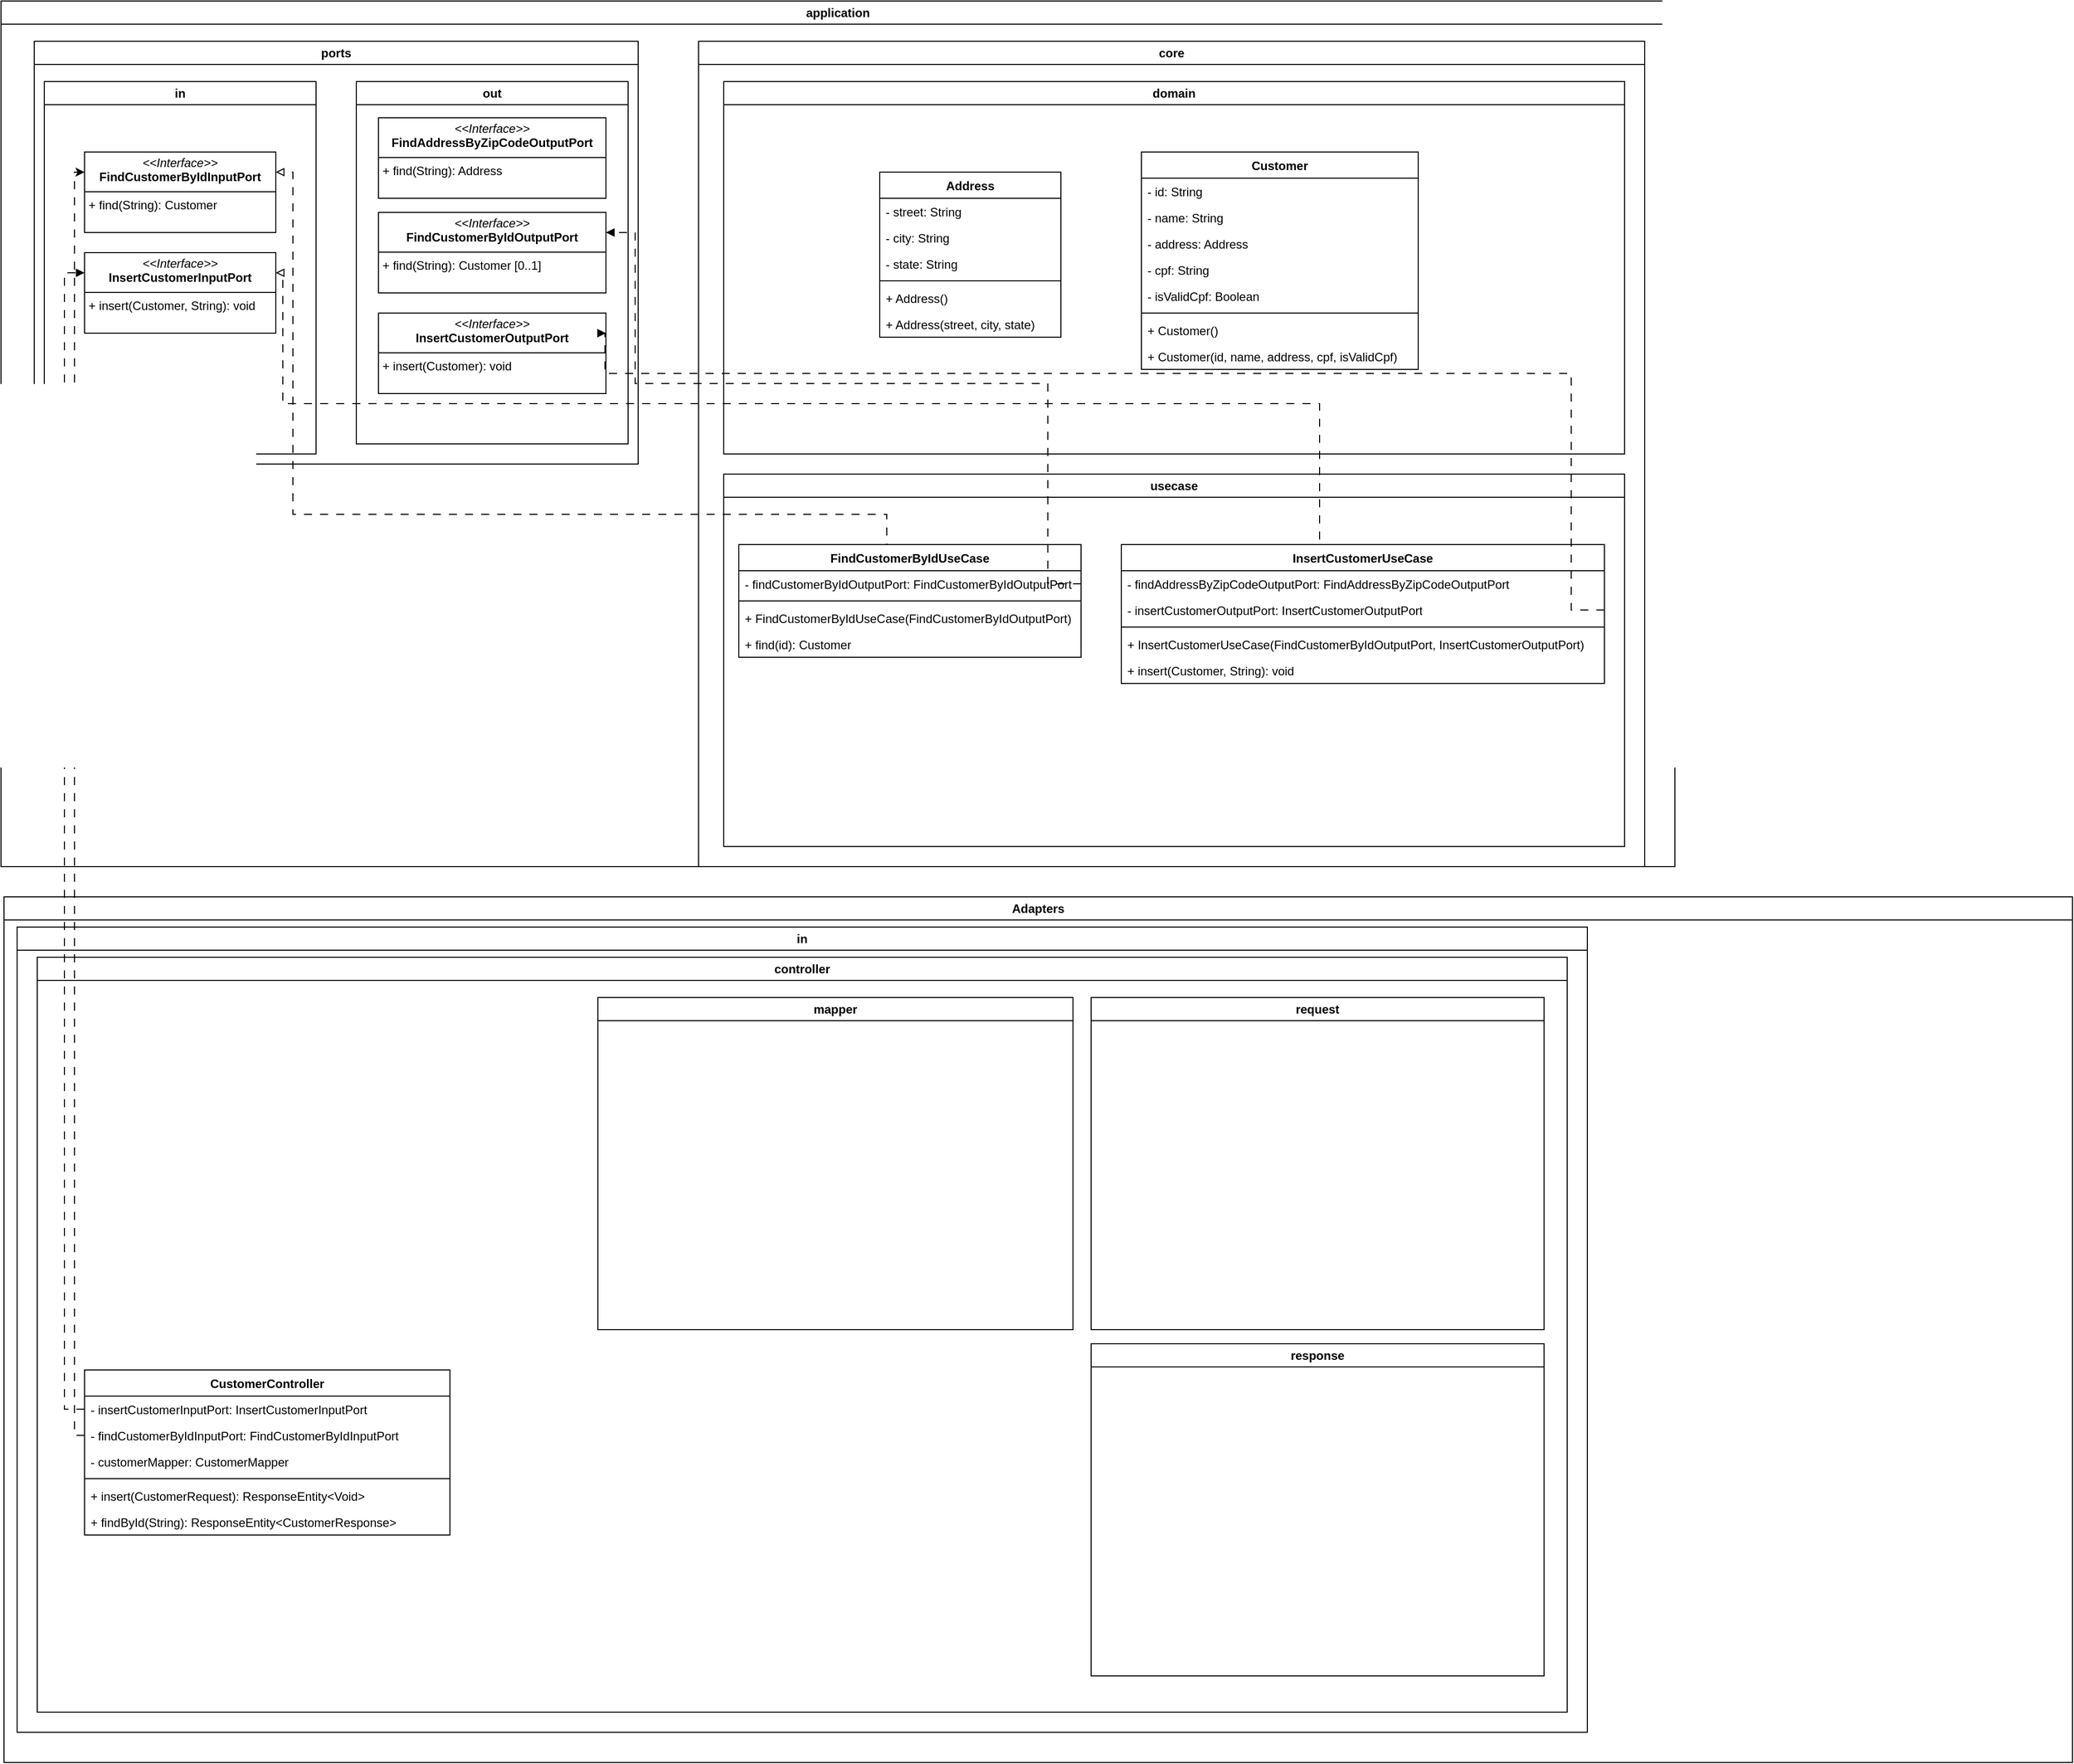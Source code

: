 <mxfile version="27.0.9">
  <diagram name="Página-1" id="tkxH-71jX27X0j2GtGau">
    <mxGraphModel dx="2911" dy="1320" grid="1" gridSize="10" guides="1" tooltips="1" connect="1" arrows="1" fold="1" page="1" pageScale="1" pageWidth="827" pageHeight="1169" math="0" shadow="0">
      <root>
        <mxCell id="0" />
        <mxCell id="1" parent="0" />
        <mxCell id="8OSt6DTMq_X4JTuBsynE-13" value="application" style="swimlane;whiteSpace=wrap;html=1;" vertex="1" parent="1">
          <mxGeometry x="-3" y="90" width="1663" height="860" as="geometry" />
        </mxCell>
        <mxCell id="8OSt6DTMq_X4JTuBsynE-14" value="ports" style="swimlane;whiteSpace=wrap;html=1;" vertex="1" parent="8OSt6DTMq_X4JTuBsynE-13">
          <mxGeometry x="33" y="40" width="600" height="420" as="geometry" />
        </mxCell>
        <mxCell id="8OSt6DTMq_X4JTuBsynE-17" value="in" style="swimlane;whiteSpace=wrap;html=1;" vertex="1" parent="8OSt6DTMq_X4JTuBsynE-14">
          <mxGeometry x="10" y="40" width="270" height="370" as="geometry" />
        </mxCell>
        <mxCell id="8OSt6DTMq_X4JTuBsynE-25" value="&lt;p style=&quot;margin:0px;margin-top:4px;text-align:center;&quot;&gt;&lt;i&gt;&amp;lt;&amp;lt;Interface&amp;gt;&amp;gt;&lt;/i&gt;&lt;br&gt;&lt;b&gt;InsertCustomerInputPort&lt;/b&gt;&lt;/p&gt;&lt;hr size=&quot;1&quot; style=&quot;border-style:solid;&quot;&gt;&lt;p style=&quot;margin:0px;margin-left:4px;&quot;&gt;+ insert(Customer, String): void&lt;br&gt;&lt;/p&gt;" style="verticalAlign=top;align=left;overflow=fill;html=1;whiteSpace=wrap;" vertex="1" parent="8OSt6DTMq_X4JTuBsynE-17">
          <mxGeometry x="40" y="170" width="190" height="80" as="geometry" />
        </mxCell>
        <mxCell id="8OSt6DTMq_X4JTuBsynE-32" value="&lt;p style=&quot;margin:0px;margin-top:4px;text-align:center;&quot;&gt;&lt;i&gt;&amp;lt;&amp;lt;Interface&amp;gt;&amp;gt;&lt;/i&gt;&lt;br&gt;&lt;b&gt;FindCustomerByIdInputPort&lt;/b&gt;&lt;/p&gt;&lt;hr size=&quot;1&quot; style=&quot;border-style:solid;&quot;&gt;&lt;p style=&quot;margin:0px;margin-left:4px;&quot;&gt;+ find(String): Customer&lt;br&gt;&lt;/p&gt;" style="verticalAlign=top;align=left;overflow=fill;html=1;whiteSpace=wrap;" vertex="1" parent="8OSt6DTMq_X4JTuBsynE-17">
          <mxGeometry x="40" y="70" width="190" height="80" as="geometry" />
        </mxCell>
        <mxCell id="8OSt6DTMq_X4JTuBsynE-22" value="out" style="swimlane;whiteSpace=wrap;html=1;" vertex="1" parent="8OSt6DTMq_X4JTuBsynE-14">
          <mxGeometry x="320" y="40" width="270" height="360" as="geometry" />
        </mxCell>
        <mxCell id="8OSt6DTMq_X4JTuBsynE-33" value="&lt;p style=&quot;margin:0px;margin-top:4px;text-align:center;&quot;&gt;&lt;i&gt;&amp;lt;&amp;lt;Interface&amp;gt;&amp;gt;&lt;/i&gt;&lt;br&gt;&lt;b&gt;FindAddressByZipCodeOutputPort&lt;/b&gt;&lt;/p&gt;&lt;hr size=&quot;1&quot; style=&quot;border-style:solid;&quot;&gt;&lt;p style=&quot;margin:0px;margin-left:4px;&quot;&gt;+ find(String): Address&lt;br&gt;&lt;/p&gt;" style="verticalAlign=top;align=left;overflow=fill;html=1;whiteSpace=wrap;" vertex="1" parent="8OSt6DTMq_X4JTuBsynE-22">
          <mxGeometry x="22" y="36" width="226" height="80" as="geometry" />
        </mxCell>
        <mxCell id="8OSt6DTMq_X4JTuBsynE-81" value="&lt;p style=&quot;margin:0px;margin-top:4px;text-align:center;&quot;&gt;&lt;i&gt;&amp;lt;&amp;lt;Interface&amp;gt;&amp;gt;&lt;/i&gt;&lt;br&gt;&lt;b&gt;FindCustomerByIdOutputPort&lt;/b&gt;&lt;/p&gt;&lt;hr size=&quot;1&quot; style=&quot;border-style:solid;&quot;&gt;&lt;p style=&quot;margin:0px;margin-left:4px;&quot;&gt;+ find(String): Customer&amp;nbsp;[0..1]&lt;br&gt;&lt;/p&gt;" style="verticalAlign=top;align=left;overflow=fill;html=1;whiteSpace=wrap;" vertex="1" parent="8OSt6DTMq_X4JTuBsynE-22">
          <mxGeometry x="22" y="130" width="226" height="80" as="geometry" />
        </mxCell>
        <mxCell id="8OSt6DTMq_X4JTuBsynE-82" value="&lt;p style=&quot;margin:0px;margin-top:4px;text-align:center;&quot;&gt;&lt;i&gt;&amp;lt;&amp;lt;Interface&amp;gt;&amp;gt;&lt;/i&gt;&lt;br&gt;&lt;b&gt;InsertCustomerOutputPort&lt;/b&gt;&lt;/p&gt;&lt;hr size=&quot;1&quot; style=&quot;border-style:solid;&quot;&gt;&lt;p style=&quot;margin:0px;margin-left:4px;&quot;&gt;+ insert(Customer): void&lt;br&gt;&lt;/p&gt;" style="verticalAlign=top;align=left;overflow=fill;html=1;whiteSpace=wrap;" vertex="1" parent="8OSt6DTMq_X4JTuBsynE-22">
          <mxGeometry x="22" y="230" width="226" height="80" as="geometry" />
        </mxCell>
        <mxCell id="8OSt6DTMq_X4JTuBsynE-41" value="core" style="swimlane;whiteSpace=wrap;html=1;" vertex="1" parent="8OSt6DTMq_X4JTuBsynE-13">
          <mxGeometry x="693" y="40" width="940" height="820" as="geometry" />
        </mxCell>
        <mxCell id="8OSt6DTMq_X4JTuBsynE-42" value="domain" style="swimlane;whiteSpace=wrap;html=1;" vertex="1" parent="8OSt6DTMq_X4JTuBsynE-41">
          <mxGeometry x="25" y="40" width="895" height="370" as="geometry" />
        </mxCell>
        <mxCell id="8OSt6DTMq_X4JTuBsynE-58" value="Customer" style="swimlane;fontStyle=1;align=center;verticalAlign=top;childLayout=stackLayout;horizontal=1;startSize=26;horizontalStack=0;resizeParent=1;resizeParentMax=0;resizeLast=0;collapsible=1;marginBottom=0;whiteSpace=wrap;html=1;" vertex="1" parent="8OSt6DTMq_X4JTuBsynE-42">
          <mxGeometry x="415" y="70" width="275" height="216" as="geometry" />
        </mxCell>
        <mxCell id="8OSt6DTMq_X4JTuBsynE-59" value="- id: String" style="text;strokeColor=none;fillColor=none;align=left;verticalAlign=top;spacingLeft=4;spacingRight=4;overflow=hidden;rotatable=0;points=[[0,0.5],[1,0.5]];portConstraint=eastwest;whiteSpace=wrap;html=1;" vertex="1" parent="8OSt6DTMq_X4JTuBsynE-58">
          <mxGeometry y="26" width="275" height="26" as="geometry" />
        </mxCell>
        <mxCell id="8OSt6DTMq_X4JTuBsynE-60" value="- name: String" style="text;strokeColor=none;fillColor=none;align=left;verticalAlign=top;spacingLeft=4;spacingRight=4;overflow=hidden;rotatable=0;points=[[0,0.5],[1,0.5]];portConstraint=eastwest;whiteSpace=wrap;html=1;" vertex="1" parent="8OSt6DTMq_X4JTuBsynE-58">
          <mxGeometry y="52" width="275" height="26" as="geometry" />
        </mxCell>
        <mxCell id="8OSt6DTMq_X4JTuBsynE-61" value="- address: Address" style="text;strokeColor=none;fillColor=none;align=left;verticalAlign=top;spacingLeft=4;spacingRight=4;overflow=hidden;rotatable=0;points=[[0,0.5],[1,0.5]];portConstraint=eastwest;whiteSpace=wrap;html=1;" vertex="1" parent="8OSt6DTMq_X4JTuBsynE-58">
          <mxGeometry y="78" width="275" height="26" as="geometry" />
        </mxCell>
        <mxCell id="8OSt6DTMq_X4JTuBsynE-65" value="- cpf: String" style="text;strokeColor=none;fillColor=none;align=left;verticalAlign=top;spacingLeft=4;spacingRight=4;overflow=hidden;rotatable=0;points=[[0,0.5],[1,0.5]];portConstraint=eastwest;whiteSpace=wrap;html=1;" vertex="1" parent="8OSt6DTMq_X4JTuBsynE-58">
          <mxGeometry y="104" width="275" height="26" as="geometry" />
        </mxCell>
        <mxCell id="8OSt6DTMq_X4JTuBsynE-66" value="- isValidCpf: Boolean" style="text;strokeColor=none;fillColor=none;align=left;verticalAlign=top;spacingLeft=4;spacingRight=4;overflow=hidden;rotatable=0;points=[[0,0.5],[1,0.5]];portConstraint=eastwest;whiteSpace=wrap;html=1;" vertex="1" parent="8OSt6DTMq_X4JTuBsynE-58">
          <mxGeometry y="130" width="275" height="26" as="geometry" />
        </mxCell>
        <mxCell id="8OSt6DTMq_X4JTuBsynE-62" value="" style="line;strokeWidth=1;fillColor=none;align=left;verticalAlign=middle;spacingTop=-1;spacingLeft=3;spacingRight=3;rotatable=0;labelPosition=right;points=[];portConstraint=eastwest;strokeColor=inherit;" vertex="1" parent="8OSt6DTMq_X4JTuBsynE-58">
          <mxGeometry y="156" width="275" height="8" as="geometry" />
        </mxCell>
        <mxCell id="8OSt6DTMq_X4JTuBsynE-63" value="+ Customer()" style="text;strokeColor=none;fillColor=none;align=left;verticalAlign=top;spacingLeft=4;spacingRight=4;overflow=hidden;rotatable=0;points=[[0,0.5],[1,0.5]];portConstraint=eastwest;whiteSpace=wrap;html=1;" vertex="1" parent="8OSt6DTMq_X4JTuBsynE-58">
          <mxGeometry y="164" width="275" height="26" as="geometry" />
        </mxCell>
        <mxCell id="8OSt6DTMq_X4JTuBsynE-64" value="+ Customer(id, name, address, cpf, isValidCpf)" style="text;strokeColor=none;fillColor=none;align=left;verticalAlign=top;spacingLeft=4;spacingRight=4;overflow=hidden;rotatable=0;points=[[0,0.5],[1,0.5]];portConstraint=eastwest;whiteSpace=wrap;html=1;" vertex="1" parent="8OSt6DTMq_X4JTuBsynE-58">
          <mxGeometry y="190" width="275" height="26" as="geometry" />
        </mxCell>
        <mxCell id="8OSt6DTMq_X4JTuBsynE-47" value="usecase" style="swimlane;whiteSpace=wrap;html=1;" vertex="1" parent="8OSt6DTMq_X4JTuBsynE-41">
          <mxGeometry x="25" y="430" width="895" height="370" as="geometry" />
        </mxCell>
        <mxCell id="8OSt6DTMq_X4JTuBsynE-100" value="InsertCustomerUseCase" style="swimlane;fontStyle=1;align=center;verticalAlign=top;childLayout=stackLayout;horizontal=1;startSize=26;horizontalStack=0;resizeParent=1;resizeParentMax=0;resizeLast=0;collapsible=1;marginBottom=0;whiteSpace=wrap;html=1;" vertex="1" parent="8OSt6DTMq_X4JTuBsynE-47">
          <mxGeometry x="395" y="70" width="480" height="138" as="geometry" />
        </mxCell>
        <mxCell id="8OSt6DTMq_X4JTuBsynE-101" value="- findAddressByZipCodeOutputPort: FindAddressByZipCodeOutputPort" style="text;strokeColor=none;fillColor=none;align=left;verticalAlign=top;spacingLeft=4;spacingRight=4;overflow=hidden;rotatable=0;points=[[0,0.5],[1,0.5]];portConstraint=eastwest;whiteSpace=wrap;html=1;" vertex="1" parent="8OSt6DTMq_X4JTuBsynE-100">
          <mxGeometry y="26" width="480" height="26" as="geometry" />
        </mxCell>
        <mxCell id="8OSt6DTMq_X4JTuBsynE-107" value="- insertCustomerOutputPort: InsertCustomerOutputPort" style="text;strokeColor=none;fillColor=none;align=left;verticalAlign=top;spacingLeft=4;spacingRight=4;overflow=hidden;rotatable=0;points=[[0,0.5],[1,0.5]];portConstraint=eastwest;whiteSpace=wrap;html=1;" vertex="1" parent="8OSt6DTMq_X4JTuBsynE-100">
          <mxGeometry y="52" width="480" height="26" as="geometry" />
        </mxCell>
        <mxCell id="8OSt6DTMq_X4JTuBsynE-102" value="" style="line;strokeWidth=1;fillColor=none;align=left;verticalAlign=middle;spacingTop=-1;spacingLeft=3;spacingRight=3;rotatable=0;labelPosition=right;points=[];portConstraint=eastwest;strokeColor=inherit;" vertex="1" parent="8OSt6DTMq_X4JTuBsynE-100">
          <mxGeometry y="78" width="480" height="8" as="geometry" />
        </mxCell>
        <mxCell id="8OSt6DTMq_X4JTuBsynE-103" value="+ InsertCustomerUseCase(FindCustomerByIdOutputPort, InsertCustomerOutputPort)" style="text;strokeColor=none;fillColor=none;align=left;verticalAlign=top;spacingLeft=4;spacingRight=4;overflow=hidden;rotatable=0;points=[[0,0.5],[1,0.5]];portConstraint=eastwest;whiteSpace=wrap;html=1;" vertex="1" parent="8OSt6DTMq_X4JTuBsynE-100">
          <mxGeometry y="86" width="480" height="26" as="geometry" />
        </mxCell>
        <mxCell id="8OSt6DTMq_X4JTuBsynE-104" value="+ insert(Customer, String): void" style="text;strokeColor=none;fillColor=none;align=left;verticalAlign=top;spacingLeft=4;spacingRight=4;overflow=hidden;rotatable=0;points=[[0,0.5],[1,0.5]];portConstraint=eastwest;whiteSpace=wrap;html=1;" vertex="1" parent="8OSt6DTMq_X4JTuBsynE-100">
          <mxGeometry y="112" width="480" height="26" as="geometry" />
        </mxCell>
        <mxCell id="8OSt6DTMq_X4JTuBsynE-68" value="FindCustomerByIdUseCase" style="swimlane;fontStyle=1;align=center;verticalAlign=top;childLayout=stackLayout;horizontal=1;startSize=26;horizontalStack=0;resizeParent=1;resizeParentMax=0;resizeLast=0;collapsible=1;marginBottom=0;whiteSpace=wrap;html=1;" vertex="1" parent="8OSt6DTMq_X4JTuBsynE-47">
          <mxGeometry x="15" y="70" width="340" height="112" as="geometry" />
        </mxCell>
        <mxCell id="8OSt6DTMq_X4JTuBsynE-69" value="- findCustomerByIdOutputPort: FindCustomerByIdOutputPort&amp;nbsp;" style="text;strokeColor=none;fillColor=none;align=left;verticalAlign=top;spacingLeft=4;spacingRight=4;overflow=hidden;rotatable=0;points=[[0,0.5],[1,0.5]];portConstraint=eastwest;whiteSpace=wrap;html=1;" vertex="1" parent="8OSt6DTMq_X4JTuBsynE-68">
          <mxGeometry y="26" width="340" height="26" as="geometry" />
        </mxCell>
        <mxCell id="8OSt6DTMq_X4JTuBsynE-74" value="" style="line;strokeWidth=1;fillColor=none;align=left;verticalAlign=middle;spacingTop=-1;spacingLeft=3;spacingRight=3;rotatable=0;labelPosition=right;points=[];portConstraint=eastwest;strokeColor=inherit;" vertex="1" parent="8OSt6DTMq_X4JTuBsynE-68">
          <mxGeometry y="52" width="340" height="8" as="geometry" />
        </mxCell>
        <mxCell id="8OSt6DTMq_X4JTuBsynE-75" value="+ FindCustomerByIdUseCase(FindCustomerByIdOutputPort)" style="text;strokeColor=none;fillColor=none;align=left;verticalAlign=top;spacingLeft=4;spacingRight=4;overflow=hidden;rotatable=0;points=[[0,0.5],[1,0.5]];portConstraint=eastwest;whiteSpace=wrap;html=1;" vertex="1" parent="8OSt6DTMq_X4JTuBsynE-68">
          <mxGeometry y="60" width="340" height="26" as="geometry" />
        </mxCell>
        <mxCell id="8OSt6DTMq_X4JTuBsynE-76" value="+ find(id):&amp;nbsp;Customer" style="text;strokeColor=none;fillColor=none;align=left;verticalAlign=top;spacingLeft=4;spacingRight=4;overflow=hidden;rotatable=0;points=[[0,0.5],[1,0.5]];portConstraint=eastwest;whiteSpace=wrap;html=1;" vertex="1" parent="8OSt6DTMq_X4JTuBsynE-68">
          <mxGeometry y="86" width="340" height="26" as="geometry" />
        </mxCell>
        <mxCell id="8OSt6DTMq_X4JTuBsynE-96" style="edgeStyle=orthogonalEdgeStyle;rounded=0;orthogonalLoop=1;jettySize=auto;html=1;exitX=1;exitY=0.5;exitDx=0;exitDy=0;entryX=1;entryY=0.25;entryDx=0;entryDy=0;dashed=1;dashPattern=8 8;endArrow=block;endFill=1;" edge="1" parent="8OSt6DTMq_X4JTuBsynE-13" source="8OSt6DTMq_X4JTuBsynE-69" target="8OSt6DTMq_X4JTuBsynE-81">
          <mxGeometry relative="1" as="geometry">
            <Array as="points">
              <mxPoint x="1040" y="579" />
              <mxPoint x="1040" y="380" />
              <mxPoint x="630" y="380" />
              <mxPoint x="630" y="230" />
            </Array>
          </mxGeometry>
        </mxCell>
        <mxCell id="8OSt6DTMq_X4JTuBsynE-91" style="edgeStyle=orthogonalEdgeStyle;rounded=0;orthogonalLoop=1;jettySize=auto;html=1;exitX=0.5;exitY=0;exitDx=0;exitDy=0;entryX=1;entryY=0.25;entryDx=0;entryDy=0;dashed=1;dashPattern=8 8;endArrow=block;endFill=0;" edge="1" parent="8OSt6DTMq_X4JTuBsynE-13" source="8OSt6DTMq_X4JTuBsynE-68" target="8OSt6DTMq_X4JTuBsynE-32">
          <mxGeometry relative="1" as="geometry">
            <Array as="points">
              <mxPoint x="880" y="510" />
              <mxPoint x="290" y="510" />
              <mxPoint x="290" y="170" />
            </Array>
          </mxGeometry>
        </mxCell>
        <mxCell id="8OSt6DTMq_X4JTuBsynE-108" style="edgeStyle=orthogonalEdgeStyle;rounded=0;orthogonalLoop=1;jettySize=auto;html=1;exitX=0.5;exitY=0;exitDx=0;exitDy=0;entryX=1;entryY=0.25;entryDx=0;entryDy=0;dashed=1;dashPattern=8 8;endArrow=block;endFill=0;" edge="1" parent="8OSt6DTMq_X4JTuBsynE-13" source="8OSt6DTMq_X4JTuBsynE-100" target="8OSt6DTMq_X4JTuBsynE-25">
          <mxGeometry relative="1" as="geometry">
            <Array as="points">
              <mxPoint x="1310" y="400" />
              <mxPoint x="280" y="400" />
              <mxPoint x="280" y="270" />
            </Array>
          </mxGeometry>
        </mxCell>
        <mxCell id="8OSt6DTMq_X4JTuBsynE-112" style="edgeStyle=orthogonalEdgeStyle;rounded=0;orthogonalLoop=1;jettySize=auto;html=1;exitX=1;exitY=0.5;exitDx=0;exitDy=0;entryX=1;entryY=0.25;entryDx=0;entryDy=0;dashed=1;dashPattern=8 8;endArrow=block;endFill=1;" edge="1" parent="8OSt6DTMq_X4JTuBsynE-13" source="8OSt6DTMq_X4JTuBsynE-107" target="8OSt6DTMq_X4JTuBsynE-82">
          <mxGeometry relative="1" as="geometry">
            <Array as="points">
              <mxPoint x="1560" y="605" />
              <mxPoint x="1560" y="370" />
              <mxPoint x="600" y="370" />
              <mxPoint x="600" y="330" />
            </Array>
          </mxGeometry>
        </mxCell>
        <mxCell id="8OSt6DTMq_X4JTuBsynE-50" value="Address" style="swimlane;fontStyle=1;align=center;verticalAlign=top;childLayout=stackLayout;horizontal=1;startSize=26;horizontalStack=0;resizeParent=1;resizeParentMax=0;resizeLast=0;collapsible=1;marginBottom=0;whiteSpace=wrap;html=1;" vertex="1" parent="1">
          <mxGeometry x="870" y="260" width="180" height="164" as="geometry" />
        </mxCell>
        <mxCell id="8OSt6DTMq_X4JTuBsynE-51" value="- street: String" style="text;strokeColor=none;fillColor=none;align=left;verticalAlign=top;spacingLeft=4;spacingRight=4;overflow=hidden;rotatable=0;points=[[0,0.5],[1,0.5]];portConstraint=eastwest;whiteSpace=wrap;html=1;" vertex="1" parent="8OSt6DTMq_X4JTuBsynE-50">
          <mxGeometry y="26" width="180" height="26" as="geometry" />
        </mxCell>
        <mxCell id="8OSt6DTMq_X4JTuBsynE-54" value="- city: String" style="text;strokeColor=none;fillColor=none;align=left;verticalAlign=top;spacingLeft=4;spacingRight=4;overflow=hidden;rotatable=0;points=[[0,0.5],[1,0.5]];portConstraint=eastwest;whiteSpace=wrap;html=1;" vertex="1" parent="8OSt6DTMq_X4JTuBsynE-50">
          <mxGeometry y="52" width="180" height="26" as="geometry" />
        </mxCell>
        <mxCell id="8OSt6DTMq_X4JTuBsynE-56" value="- state: String" style="text;strokeColor=none;fillColor=none;align=left;verticalAlign=top;spacingLeft=4;spacingRight=4;overflow=hidden;rotatable=0;points=[[0,0.5],[1,0.5]];portConstraint=eastwest;whiteSpace=wrap;html=1;" vertex="1" parent="8OSt6DTMq_X4JTuBsynE-50">
          <mxGeometry y="78" width="180" height="26" as="geometry" />
        </mxCell>
        <mxCell id="8OSt6DTMq_X4JTuBsynE-52" value="" style="line;strokeWidth=1;fillColor=none;align=left;verticalAlign=middle;spacingTop=-1;spacingLeft=3;spacingRight=3;rotatable=0;labelPosition=right;points=[];portConstraint=eastwest;strokeColor=inherit;" vertex="1" parent="8OSt6DTMq_X4JTuBsynE-50">
          <mxGeometry y="104" width="180" height="8" as="geometry" />
        </mxCell>
        <mxCell id="8OSt6DTMq_X4JTuBsynE-53" value="+ Address()" style="text;strokeColor=none;fillColor=none;align=left;verticalAlign=top;spacingLeft=4;spacingRight=4;overflow=hidden;rotatable=0;points=[[0,0.5],[1,0.5]];portConstraint=eastwest;whiteSpace=wrap;html=1;" vertex="1" parent="8OSt6DTMq_X4JTuBsynE-50">
          <mxGeometry y="112" width="180" height="26" as="geometry" />
        </mxCell>
        <mxCell id="8OSt6DTMq_X4JTuBsynE-57" value="+ Address(street, city, state)" style="text;strokeColor=none;fillColor=none;align=left;verticalAlign=top;spacingLeft=4;spacingRight=4;overflow=hidden;rotatable=0;points=[[0,0.5],[1,0.5]];portConstraint=eastwest;whiteSpace=wrap;html=1;" vertex="1" parent="8OSt6DTMq_X4JTuBsynE-50">
          <mxGeometry y="138" width="180" height="26" as="geometry" />
        </mxCell>
        <mxCell id="8OSt6DTMq_X4JTuBsynE-114" value="Adapters" style="swimlane;whiteSpace=wrap;html=1;" vertex="1" parent="1">
          <mxGeometry y="980" width="2055" height="860" as="geometry" />
        </mxCell>
        <mxCell id="8OSt6DTMq_X4JTuBsynE-115" value="in" style="swimlane;whiteSpace=wrap;html=1;" vertex="1" parent="8OSt6DTMq_X4JTuBsynE-114">
          <mxGeometry x="13" y="30" width="1560" height="800" as="geometry" />
        </mxCell>
        <mxCell id="8OSt6DTMq_X4JTuBsynE-116" value="controller" style="swimlane;whiteSpace=wrap;html=1;startSize=23;" vertex="1" parent="8OSt6DTMq_X4JTuBsynE-115">
          <mxGeometry x="20" y="30" width="1520" height="750" as="geometry" />
        </mxCell>
        <mxCell id="8OSt6DTMq_X4JTuBsynE-117" value="mapper" style="swimlane;whiteSpace=wrap;html=1;" vertex="1" parent="8OSt6DTMq_X4JTuBsynE-116">
          <mxGeometry x="557" y="40" width="472" height="330" as="geometry" />
        </mxCell>
        <mxCell id="8OSt6DTMq_X4JTuBsynE-119" value="request" style="swimlane;whiteSpace=wrap;html=1;" vertex="1" parent="8OSt6DTMq_X4JTuBsynE-116">
          <mxGeometry x="1047" y="40" width="450" height="330" as="geometry" />
        </mxCell>
        <mxCell id="8OSt6DTMq_X4JTuBsynE-120" value="response" style="swimlane;whiteSpace=wrap;html=1;" vertex="1" parent="8OSt6DTMq_X4JTuBsynE-116">
          <mxGeometry x="1047" y="384" width="450" height="330" as="geometry" />
        </mxCell>
        <mxCell id="8OSt6DTMq_X4JTuBsynE-121" value="CustomerController" style="swimlane;fontStyle=1;align=center;verticalAlign=top;childLayout=stackLayout;horizontal=1;startSize=26;horizontalStack=0;resizeParent=1;resizeParentMax=0;resizeLast=0;collapsible=1;marginBottom=0;whiteSpace=wrap;html=1;" vertex="1" parent="8OSt6DTMq_X4JTuBsynE-116">
          <mxGeometry x="47" y="410" width="363" height="164" as="geometry" />
        </mxCell>
        <mxCell id="8OSt6DTMq_X4JTuBsynE-122" value="- insertCustomerInputPort: InsertCustomerInputPort" style="text;strokeColor=none;fillColor=none;align=left;verticalAlign=top;spacingLeft=4;spacingRight=4;overflow=hidden;rotatable=0;points=[[0,0.5],[1,0.5]];portConstraint=eastwest;whiteSpace=wrap;html=1;" vertex="1" parent="8OSt6DTMq_X4JTuBsynE-121">
          <mxGeometry y="26" width="363" height="26" as="geometry" />
        </mxCell>
        <mxCell id="8OSt6DTMq_X4JTuBsynE-123" value="- findCustomerByIdInputPort: FindCustomerByIdInputPort" style="text;strokeColor=none;fillColor=none;align=left;verticalAlign=top;spacingLeft=4;spacingRight=4;overflow=hidden;rotatable=0;points=[[0,0.5],[1,0.5]];portConstraint=eastwest;whiteSpace=wrap;html=1;" vertex="1" parent="8OSt6DTMq_X4JTuBsynE-121">
          <mxGeometry y="52" width="363" height="26" as="geometry" />
        </mxCell>
        <mxCell id="8OSt6DTMq_X4JTuBsynE-127" value="- customerMapper: CustomerMapper" style="text;strokeColor=none;fillColor=none;align=left;verticalAlign=top;spacingLeft=4;spacingRight=4;overflow=hidden;rotatable=0;points=[[0,0.5],[1,0.5]];portConstraint=eastwest;whiteSpace=wrap;html=1;" vertex="1" parent="8OSt6DTMq_X4JTuBsynE-121">
          <mxGeometry y="78" width="363" height="26" as="geometry" />
        </mxCell>
        <mxCell id="8OSt6DTMq_X4JTuBsynE-124" value="" style="line;strokeWidth=1;fillColor=none;align=left;verticalAlign=middle;spacingTop=-1;spacingLeft=3;spacingRight=3;rotatable=0;labelPosition=right;points=[];portConstraint=eastwest;strokeColor=inherit;" vertex="1" parent="8OSt6DTMq_X4JTuBsynE-121">
          <mxGeometry y="104" width="363" height="8" as="geometry" />
        </mxCell>
        <mxCell id="8OSt6DTMq_X4JTuBsynE-125" value="+ insert(CustomerRequest): ResponseEntity&amp;lt;Void&amp;gt;" style="text;strokeColor=none;fillColor=none;align=left;verticalAlign=top;spacingLeft=4;spacingRight=4;overflow=hidden;rotatable=0;points=[[0,0.5],[1,0.5]];portConstraint=eastwest;whiteSpace=wrap;html=1;" vertex="1" parent="8OSt6DTMq_X4JTuBsynE-121">
          <mxGeometry y="112" width="363" height="26" as="geometry" />
        </mxCell>
        <mxCell id="8OSt6DTMq_X4JTuBsynE-126" value="+&amp;nbsp;findById(String): ResponseEntity&amp;lt;CustomerResponse&amp;gt;" style="text;strokeColor=none;fillColor=none;align=left;verticalAlign=top;spacingLeft=4;spacingRight=4;overflow=hidden;rotatable=0;points=[[0,0.5],[1,0.5]];portConstraint=eastwest;whiteSpace=wrap;html=1;" vertex="1" parent="8OSt6DTMq_X4JTuBsynE-121">
          <mxGeometry y="138" width="363" height="26" as="geometry" />
        </mxCell>
        <mxCell id="8OSt6DTMq_X4JTuBsynE-128" style="edgeStyle=orthogonalEdgeStyle;rounded=0;orthogonalLoop=1;jettySize=auto;html=1;exitX=0;exitY=0.5;exitDx=0;exitDy=0;entryX=0;entryY=0.25;entryDx=0;entryDy=0;dashed=1;dashPattern=8 8;endArrow=block;endFill=1;" edge="1" parent="1" source="8OSt6DTMq_X4JTuBsynE-122" target="8OSt6DTMq_X4JTuBsynE-25">
          <mxGeometry relative="1" as="geometry" />
        </mxCell>
        <mxCell id="8OSt6DTMq_X4JTuBsynE-134" style="edgeStyle=orthogonalEdgeStyle;rounded=0;orthogonalLoop=1;jettySize=auto;html=1;exitX=0;exitY=0.5;exitDx=0;exitDy=0;entryX=0;entryY=0.25;entryDx=0;entryDy=0;dashed=1;dashPattern=8 8;" edge="1" parent="1" source="8OSt6DTMq_X4JTuBsynE-123" target="8OSt6DTMq_X4JTuBsynE-32">
          <mxGeometry relative="1" as="geometry">
            <Array as="points">
              <mxPoint x="70" y="1515" />
              <mxPoint x="70" y="260" />
            </Array>
          </mxGeometry>
        </mxCell>
      </root>
    </mxGraphModel>
  </diagram>
</mxfile>
